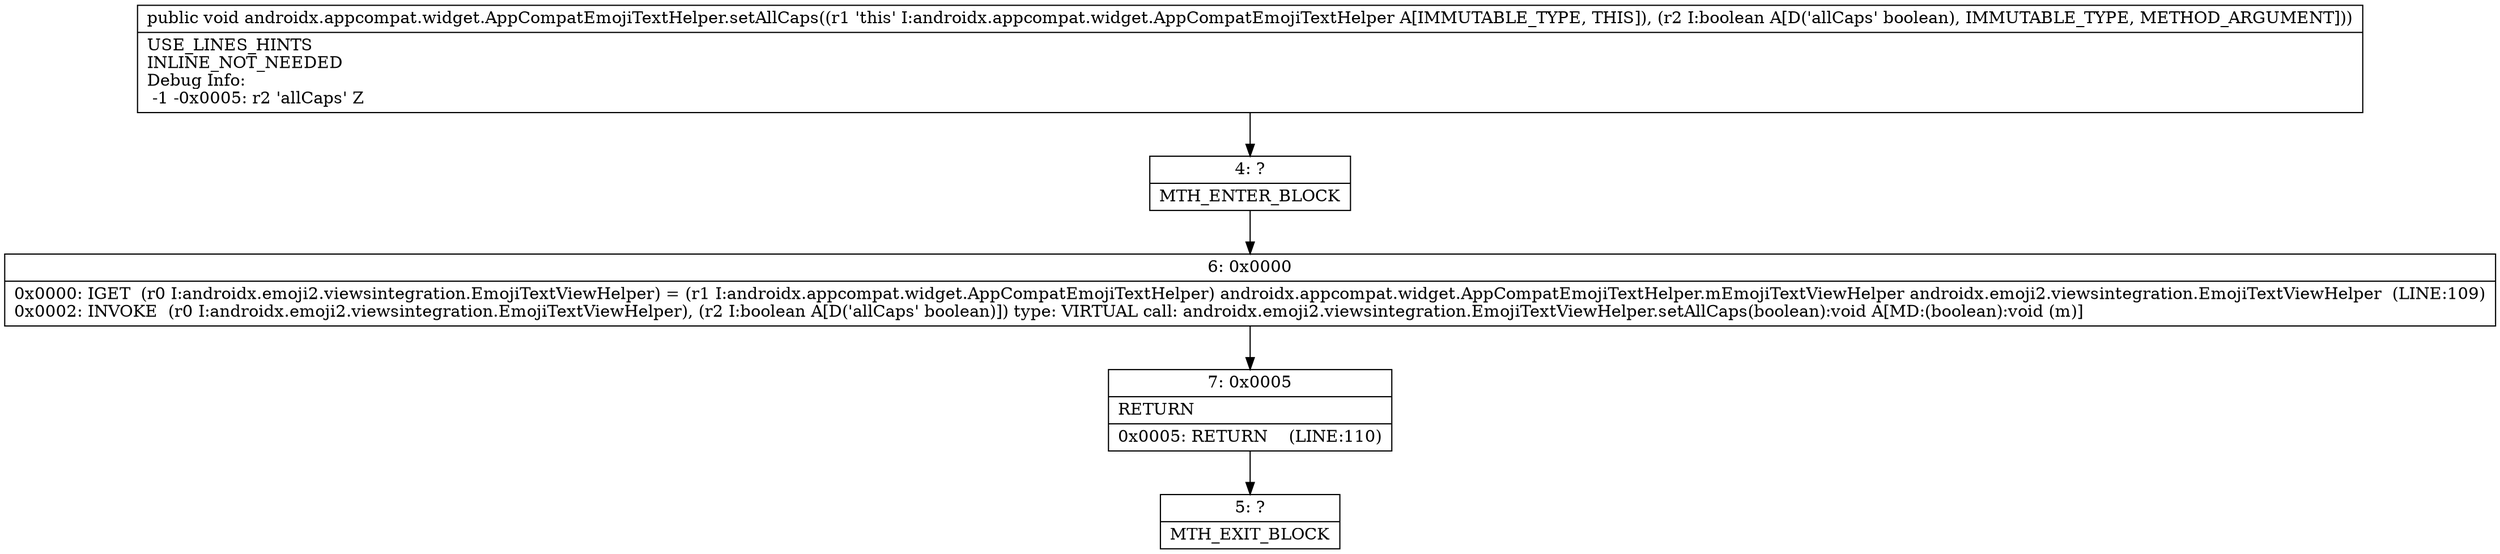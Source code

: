 digraph "CFG forandroidx.appcompat.widget.AppCompatEmojiTextHelper.setAllCaps(Z)V" {
Node_4 [shape=record,label="{4\:\ ?|MTH_ENTER_BLOCK\l}"];
Node_6 [shape=record,label="{6\:\ 0x0000|0x0000: IGET  (r0 I:androidx.emoji2.viewsintegration.EmojiTextViewHelper) = (r1 I:androidx.appcompat.widget.AppCompatEmojiTextHelper) androidx.appcompat.widget.AppCompatEmojiTextHelper.mEmojiTextViewHelper androidx.emoji2.viewsintegration.EmojiTextViewHelper  (LINE:109)\l0x0002: INVOKE  (r0 I:androidx.emoji2.viewsintegration.EmojiTextViewHelper), (r2 I:boolean A[D('allCaps' boolean)]) type: VIRTUAL call: androidx.emoji2.viewsintegration.EmojiTextViewHelper.setAllCaps(boolean):void A[MD:(boolean):void (m)]\l}"];
Node_7 [shape=record,label="{7\:\ 0x0005|RETURN\l|0x0005: RETURN    (LINE:110)\l}"];
Node_5 [shape=record,label="{5\:\ ?|MTH_EXIT_BLOCK\l}"];
MethodNode[shape=record,label="{public void androidx.appcompat.widget.AppCompatEmojiTextHelper.setAllCaps((r1 'this' I:androidx.appcompat.widget.AppCompatEmojiTextHelper A[IMMUTABLE_TYPE, THIS]), (r2 I:boolean A[D('allCaps' boolean), IMMUTABLE_TYPE, METHOD_ARGUMENT]))  | USE_LINES_HINTS\lINLINE_NOT_NEEDED\lDebug Info:\l  \-1 \-0x0005: r2 'allCaps' Z\l}"];
MethodNode -> Node_4;Node_4 -> Node_6;
Node_6 -> Node_7;
Node_7 -> Node_5;
}

